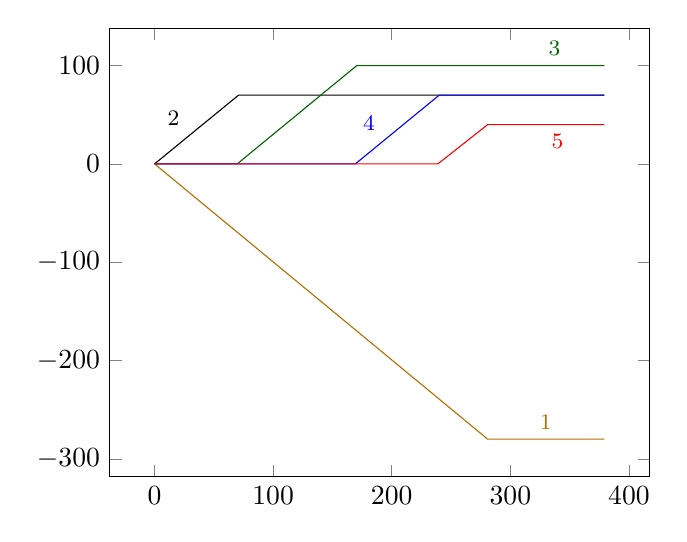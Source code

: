 
		\begin{tikzpicture}
		\begin{axis}[
		%	title={Average absolute error in sampling the GNK value},
		%	xlabel={Generator Capacity ($-p_1^l$)},
			%xmin=0, xmax=0.25,
			%ymin=0.001, ymax=0.05,
			%ymode=log,
			xtick={0,100,200,300,400},
			%ytick={0,20,40,60,80,100},
			%yticklabel=$\pgfmathprintnumber{\tick}\%$,
			legend pos=south west,
			%ymajorgrids=true,
			%grid style=dashed,
			%xticklabel style={/pgf/number format/fixed}
		]
		\addplot[color={rgb:red,4;green,2;yellow,1}] coordinates {
(0.1,-0.1)(280.9,-280.0)(379.3,-280.0)
			}node[pos=0.9](endofplotsquare){} ;
		\node [above,color={rgb:red,4;green,2;yellow,1}] at (endofplotsquare) {\footnotesize 1};
		\addplot[] coordinates {
(0.1,0.1)(70.9,70.0)(379.3,70.0)
			}node[pos=0.1](endofplotsquare){} ;
		\node [above left] at (endofplotsquare) {\footnotesize 2};
		\addplot[color=black!60!green] coordinates {
(0.1,-0.0)(69.7,-0.0)(170.5,100.0)(379.3,100.0)
			}node[pos=0.9](endofplotsquare){} ;
		\node [above, color=black!60!green] at (endofplotsquare) {\footnotesize 3};
		\addplot[color=blue] coordinates {
(0.1,-0.0)(169.3,-0.0)(240.1,70.0)(379.3,70.0)
			}node[pos=0.5](endofplotsquare){} ;
		\node [above left,color=blue] at (endofplotsquare) {\footnotesize 4};
		\addplot[color=red] coordinates {
(0.1,-0.0)(238.9,-0.0)(280.9,40.0)(379.3,40.0)
			}node[pos=0.9](endofplotsquare){} ;
		\node [below,color=red] at (endofplotsquare) {\footnotesize 5};
		
		\end{axis}
		\end{tikzpicture}





